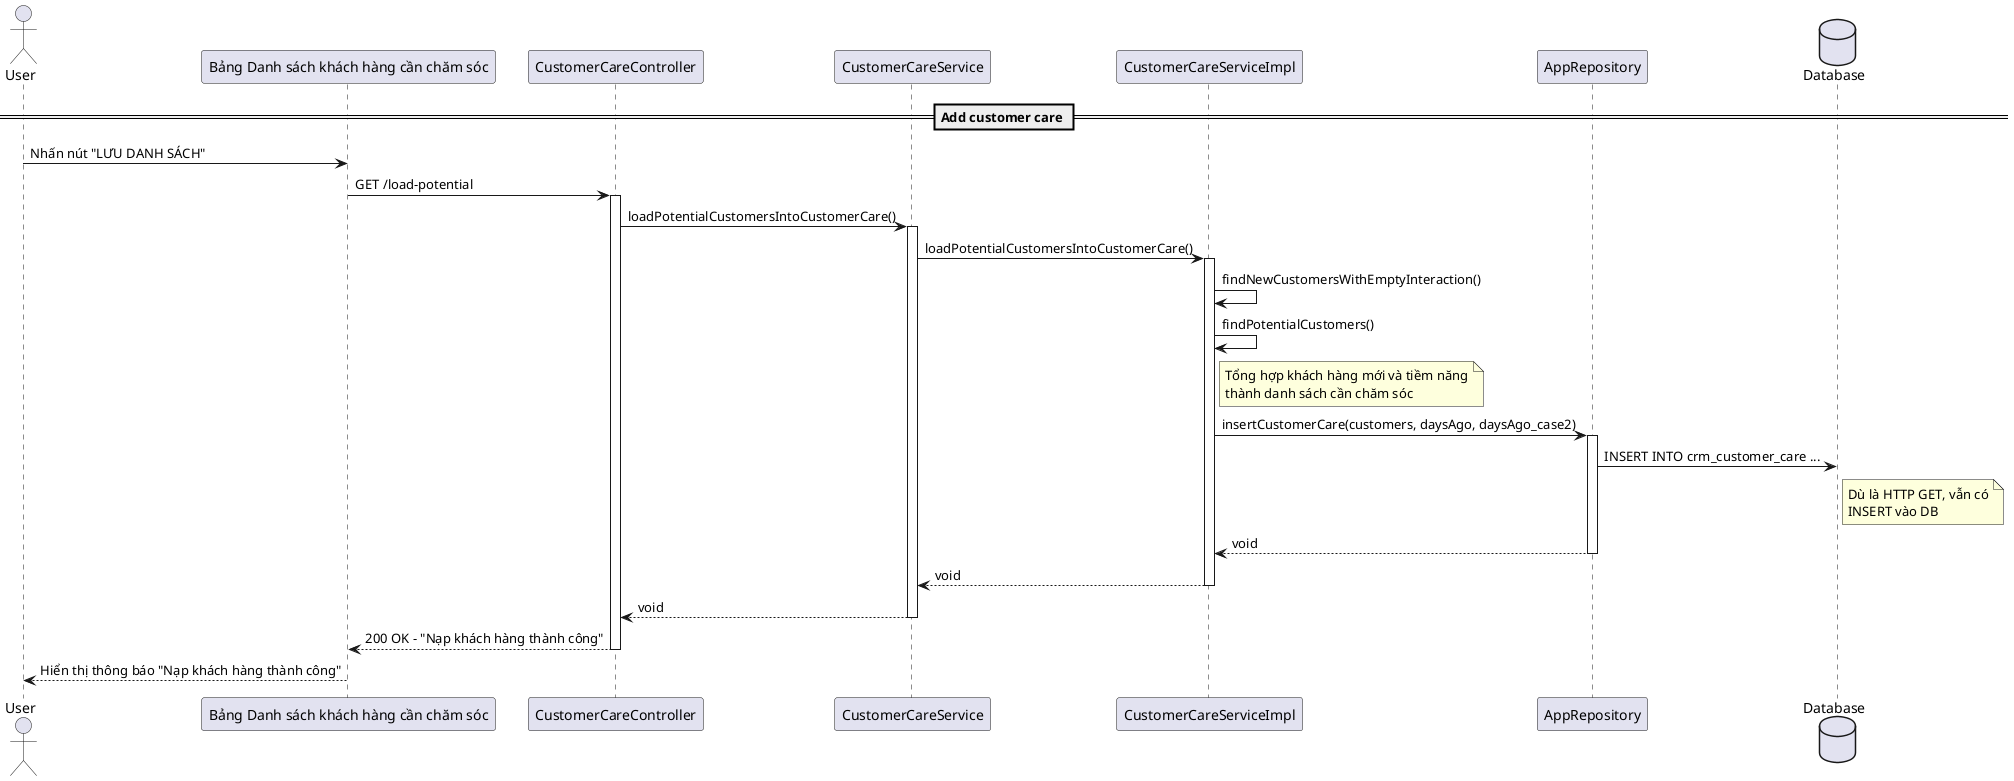 @startuml AddOneCustomerCareSequenceDiagram
actor User
participant UI as "Bảng Danh sách khách hàng cần chăm sóc"
participant CustomerCareController
participant CustomerCareService
participant CustomerCareServiceImpl
participant AppRepository
database Database
== Add customer care ==
User -> UI : Nhấn nút "LƯU DANH SÁCH"
UI -> CustomerCareController : GET /load-potential
activate CustomerCareController

CustomerCareController -> CustomerCareService : loadPotentialCustomersIntoCustomerCare()
activate CustomerCareService

CustomerCareService -> CustomerCareServiceImpl : loadPotentialCustomersIntoCustomerCare()
activate CustomerCareServiceImpl

CustomerCareServiceImpl -> CustomerCareServiceImpl : findNewCustomersWithEmptyInteraction()
CustomerCareServiceImpl -> CustomerCareServiceImpl : findPotentialCustomers()

note right of CustomerCareServiceImpl
Tổng hợp khách hàng mới và tiềm năng
thành danh sách cần chăm sóc
end note

CustomerCareServiceImpl -> AppRepository : insertCustomerCare(customers, daysAgo, daysAgo_case2)
activate AppRepository

AppRepository -> Database : INSERT INTO crm_customer_care ...
note right of Database
Dù là HTTP GET, vẫn có
INSERT vào DB
end note

AppRepository --> CustomerCareServiceImpl : void
deactivate AppRepository

CustomerCareServiceImpl --> CustomerCareService : void
deactivate CustomerCareServiceImpl

CustomerCareService --> CustomerCareController : void
deactivate CustomerCareService

CustomerCareController --> UI : 200 OK - "Nạp khách hàng thành công"
deactivate CustomerCareController

UI --> User : Hiển thị thông báo "Nạp khách hàng thành công"
@enduml
